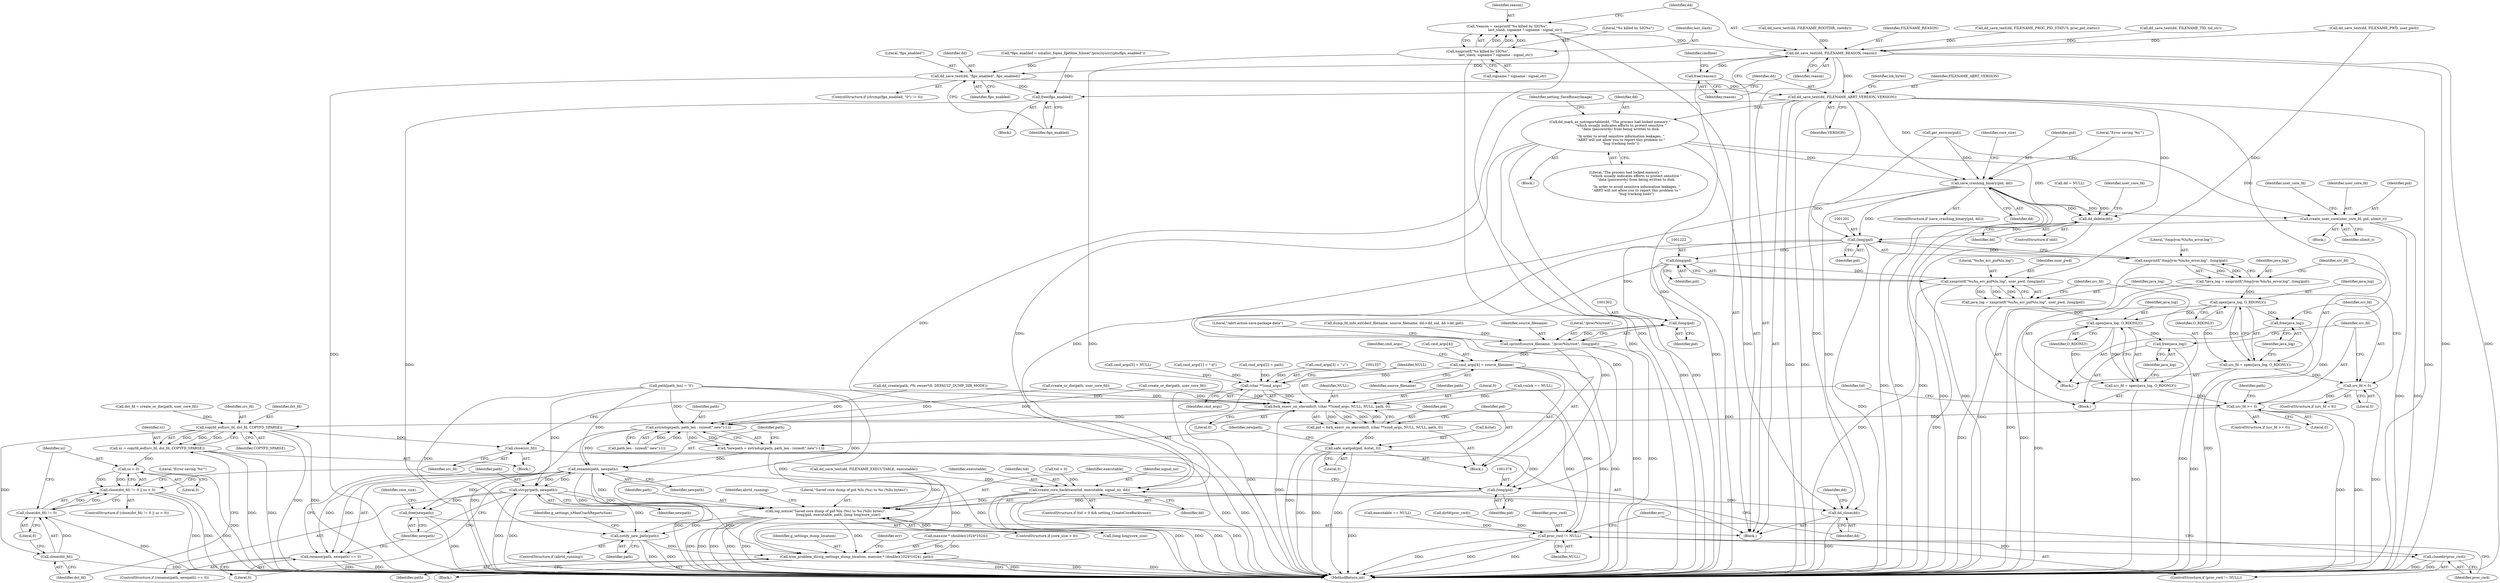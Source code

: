 digraph "0_abrt_3c1b60cfa62d39e5fff5a53a5bc53dae189e740e@API" {
"1001038" [label="(Call,*reason = xasprintf(\"%s killed by SIG%s\",\n                                 last_slash, signame ? signame : signal_str))"];
"1001040" [label="(Call,xasprintf(\"%s killed by SIG%s\",\n                                 last_slash, signame ? signame : signal_str))"];
"1001047" [label="(Call,dd_save_text(dd, FILENAME_REASON, reason))"];
"1001051" [label="(Call,free(reason))"];
"1001081" [label="(Call,dd_save_text(dd, \"fips_enabled\", fips_enabled))"];
"1001085" [label="(Call,free(fips_enabled))"];
"1001087" [label="(Call,dd_save_text(dd, FILENAME_ABRT_VERSION, VERSION))"];
"1001125" [label="(Call,dd_mark_as_notreportable(dd, \"The process had locked memory \"\n                    \"which usually indicates efforts to protect sensitive \"\n                    \"data (passwords) from being written to disk.\n\"\n                    \"In order to avoid sensitive information leakages, \"\n                    \"ABRT will not allow you to report this problem to \"\n                    \"bug tracking tools\"))"];
"1001132" [label="(Call,save_crashing_binary(pid, dd))"];
"1001186" [label="(Call,create_user_core(user_core_fd, pid, ulimit_c))"];
"1001200" [label="(Call,(long)pid)"];
"1001198" [label="(Call,xasprintf(\"/tmp/jvm-%lu/hs_error.log\", (long)pid))"];
"1001196" [label="(Call,*java_log = xasprintf(\"/tmp/jvm-%lu/hs_error.log\", (long)pid))"];
"1001206" [label="(Call,open(java_log, O_RDONLY))"];
"1001204" [label="(Call,src_fd = open(java_log, O_RDONLY))"];
"1001212" [label="(Call,src_fd < 0)"];
"1001232" [label="(Call,src_fd >= 0)"];
"1001250" [label="(Call,copyfd_eof(src_fd, dst_fd, COPYFD_SPARSE))"];
"1001248" [label="(Call,sz = copyfd_eof(src_fd, dst_fd, COPYFD_SPARSE))"];
"1001260" [label="(Call,sz < 0)"];
"1001255" [label="(Call,close(dst_fd) != 0 || sz < 0)"];
"1001257" [label="(Call,close(dst_fd))"];
"1001256" [label="(Call,close(dst_fd) != 0)"];
"1001268" [label="(Call,close(src_fd))"];
"1001209" [label="(Call,free(java_log))"];
"1001226" [label="(Call,open(java_log, O_RDONLY))"];
"1001224" [label="(Call,src_fd = open(java_log, O_RDONLY))"];
"1001229" [label="(Call,free(java_log))"];
"1001221" [label="(Call,(long)pid)"];
"1001218" [label="(Call,xasprintf(\"%s/hs_err_pid%lu.log\", user_pwd, (long)pid))"];
"1001216" [label="(Call,java_log = xasprintf(\"%s/hs_err_pid%lu.log\", user_pwd, (long)pid))"];
"1001301" [label="(Call,(long)pid)"];
"1001298" [label="(Call,sprintf(source_filename, \"/proc/%lu/root\", (long)pid))"];
"1001321" [label="(Call,cmd_args[4] = source_filename)"];
"1001336" [label="(Call,(char **)cmd_args)"];
"1001334" [label="(Call,fork_execv_on_steroids(0, (char **)cmd_args, NULL, NULL, path, 0))"];
"1001332" [label="(Call,pid = fork_execv_on_steroids(0, (char **)cmd_args, NULL, NULL, path, 0))"];
"1001344" [label="(Call,safe_waitpid(pid, &stat, 0))"];
"1001377" [label="(Call,(long)pid)"];
"1001375" [label="(Call,log_notice(\"Saved core dump of pid %lu (%s) to %s (%llu bytes)\",\n                       (long)pid, executable, path, (long long)core_size))"];
"1001387" [label="(Call,notify_new_path(path))"];
"1001405" [label="(Call,trim_problem_dirs(g_settings_dump_location, maxsize * (double)(1024*1024), path))"];
"1001352" [label="(Call,xstrndup(path, path_len - (sizeof(\".new\")-1)))"];
"1001350" [label="(Call,*newpath = xstrndup(path, path_len - (sizeof(\".new\")-1)))"];
"1001362" [label="(Call,rename(path, newpath))"];
"1001361" [label="(Call,rename(path, newpath) == 0)"];
"1001366" [label="(Call,strcpy(path, newpath))"];
"1001369" [label="(Call,free(newpath))"];
"1001440" [label="(Call,proc_cwd != NULL)"];
"1001443" [label="(Call,closedir(proc_cwd))"];
"1001276" [label="(Call,create_core_backtrace(tid, executable, signal_no, dd))"];
"1001281" [label="(Call,dd_close(dd))"];
"1001428" [label="(Call,dd_delete(dd))"];
"1001093" [label="(Identifier,lck_bytes)"];
"1001050" [label="(Identifier,reason)"];
"1001326" [label="(Call,cmd_args[5] = NULL)"];
"1001218" [label="(Call,xasprintf(\"%s/hs_err_pid%lu.log\", user_pwd, (long)pid))"];
"1001084" [label="(Identifier,fips_enabled)"];
"1001088" [label="(Identifier,dd)"];
"1001277" [label="(Identifier,tid)"];
"1001191" [label="(Identifier,user_core_fd)"];
"1001385" [label="(ControlStructure,if (abrtd_running))"];
"1001018" [label="(Call,dd_save_text(dd, FILENAME_TID, tid_str))"];
"1001253" [label="(Identifier,COPYFD_SPARSE)"];
"1001129" [label="(Identifier,setting_SaveBinaryImage)"];
"1001221" [label="(Call,(long)pid)"];
"1001228" [label="(Identifier,O_RDONLY)"];
"1001226" [label="(Call,open(java_log, O_RDONLY))"];
"1001048" [label="(Identifier,dd)"];
"1000783" [label="(Block,)"];
"1001444" [label="(Identifier,proc_cwd)"];
"1001225" [label="(Identifier,src_fd)"];
"1001224" [label="(Call,src_fd = open(java_log, O_RDONLY))"];
"1001350" [label="(Call,*newpath = xstrndup(path, path_len - (sizeof(\".new\")-1)))"];
"1001209" [label="(Call,free(java_log))"];
"1001306" [label="(Call,cmd_args[1] = \"-d\")"];
"1000994" [label="(Call,dd_save_text(dd, FILENAME_EXECUTABLE, executable))"];
"1001185" [label="(Block,)"];
"1001039" [label="(Identifier,reason)"];
"1001360" [label="(ControlStructure,if (rename(path, newpath) == 0))"];
"1001131" [label="(ControlStructure,if (save_crashing_binary(pid, dd)))"];
"1001381" [label="(Identifier,path)"];
"1001043" [label="(Call,signame ? signame : signal_str)"];
"1001405" [label="(Call,trim_problem_dirs(g_settings_dump_location, maxsize * (double)(1024*1024), path))"];
"1001089" [label="(Identifier,FILENAME_ABRT_VERSION)"];
"1001194" [label="(Block,)"];
"1000777" [label="(Call,dd_create(path, /*fs owner*/0, DEFAULT_DUMP_DIR_MODE))"];
"1001373" [label="(Identifier,core_size)"];
"1001299" [label="(Identifier,source_filename)"];
"1001443" [label="(Call,closedir(proc_cwd))"];
"1001297" [label="(Block,)"];
"1001250" [label="(Call,copyfd_eof(src_fd, dst_fd, COPYFD_SPARSE))"];
"1001446" [label="(Identifier,err)"];
"1001012" [label="(Call,dd_save_text(dd, FILENAME_PWD, user_pwd))"];
"1001362" [label="(Call,rename(path, newpath))"];
"1001379" [label="(Identifier,pid)"];
"1001259" [label="(Literal,0)"];
"1001442" [label="(Identifier,NULL)"];
"1001235" [label="(Block,)"];
"1001124" [label="(Block,)"];
"1001387" [label="(Call,notify_new_path(path))"];
"1001087" [label="(Call,dd_save_text(dd, FILENAME_ABRT_VERSION, VERSION))"];
"1001342" [label="(Literal,0)"];
"1001328" [label="(Identifier,cmd_args)"];
"1001074" [label="(Block,)"];
"1001083" [label="(Literal,\"fips_enabled\")"];
"1001364" [label="(Identifier,newpath)"];
"1001215" [label="(Block,)"];
"1001311" [label="(Call,cmd_args[2] = path)"];
"1001202" [label="(Identifier,pid)"];
"1001258" [label="(Identifier,dst_fd)"];
"1001270" [label="(ControlStructure,if (tid > 0 && setting_CreateCoreBacktrace))"];
"1001281" [label="(Call,dd_close(dd))"];
"1001126" [label="(Identifier,dd)"];
"1001232" [label="(Call,src_fd >= 0)"];
"1001340" [label="(Identifier,NULL)"];
"1001354" [label="(Call,path_len - (sizeof(\".new\")-1))"];
"1001231" [label="(ControlStructure,if (src_fd >= 0))"];
"1001321" [label="(Call,cmd_args[4] = source_filename)"];
"1001284" [label="(Identifier,dd)"];
"1001031" [label="(Call,dd_save_text(dd, FILENAME_ROOTDIR, rootdir))"];
"1001233" [label="(Identifier,src_fd)"];
"1001286" [label="(Call,path[path_len] = '\0')"];
"1001416" [label="(Identifier,err)"];
"1001040" [label="(Call,xasprintf(\"%s killed by SIG%s\",\n                                 last_slash, signame ? signame : signal_str))"];
"1001125" [label="(Call,dd_mark_as_notreportable(dd, \"The process had locked memory \"\n                    \"which usually indicates efforts to protect sensitive \"\n                    \"data (passwords) from being written to disk.\n\"\n                    \"In order to avoid sensitive information leakages, \"\n                    \"ABRT will not allow you to report this problem to \"\n                    \"bug tracking tools\"))"];
"1001187" [label="(Identifier,user_core_fd)"];
"1001242" [label="(Call,dst_fd = create_or_die(path, user_core_fd))"];
"1001249" [label="(Identifier,sz)"];
"1001260" [label="(Call,sz < 0)"];
"1001227" [label="(Identifier,java_log)"];
"1001380" [label="(Identifier,executable)"];
"1001142" [label="(Identifier,core_size)"];
"1001344" [label="(Call,safe_waitpid(pid, &stat, 0))"];
"1001068" [label="(Call,*fips_enabled = xmalloc_fopen_fgetline_fclose(\"/proc/sys/crypto/fips_enabled\"))"];
"1001133" [label="(Identifier,pid)"];
"1001382" [label="(Call,(long long)core_size)"];
"1001363" [label="(Identifier,path)"];
"1001273" [label="(Identifier,tid)"];
"1001198" [label="(Call,xasprintf(\"/tmp/jvm-%lu/hs_error.log\", (long)pid))"];
"1001038" [label="(Call,*reason = xasprintf(\"%s killed by SIG%s\",\n                                 last_slash, signame ? signame : signal_str))"];
"1001301" [label="(Call,(long)pid)"];
"1001208" [label="(Identifier,O_RDONLY)"];
"1001300" [label="(Literal,\"/proc/%lu/root\")"];
"1001388" [label="(Identifier,path)"];
"1001370" [label="(Identifier,newpath)"];
"1001432" [label="(Identifier,user_core_fd)"];
"1001207" [label="(Identifier,java_log)"];
"1001276" [label="(Call,create_core_backtrace(tid, executable, signal_no, dd))"];
"1001351" [label="(Identifier,newpath)"];
"1001332" [label="(Call,pid = fork_execv_on_steroids(0, (char **)cmd_args, NULL, NULL, path, 0))"];
"1001041" [label="(Literal,\"%s killed by SIG%s\")"];
"1001238" [label="(Identifier,path)"];
"1001280" [label="(Identifier,dd)"];
"1001211" [label="(ControlStructure,if (src_fd < 0))"];
"1001049" [label="(Identifier,FILENAME_REASON)"];
"1001132" [label="(Call,save_crashing_binary(pid, dd))"];
"1001269" [label="(Identifier,src_fd)"];
"1001325" [label="(Identifier,source_filename)"];
"1001210" [label="(Identifier,java_log)"];
"1001219" [label="(Literal,\"%s/hs_err_pid%lu.log\")"];
"1001205" [label="(Identifier,src_fd)"];
"1001251" [label="(Identifier,src_fd)"];
"1001252" [label="(Identifier,dst_fd)"];
"1001367" [label="(Identifier,path)"];
"1001055" [label="(Identifier,cmdline)"];
"1001217" [label="(Identifier,java_log)"];
"1001244" [label="(Call,create_or_die(path, user_core_fd))"];
"1001081" [label="(Call,dd_save_text(dd, \"fips_enabled\", fips_enabled))"];
"1001322" [label="(Call,cmd_args[4])"];
"1001216" [label="(Call,java_log = xasprintf(\"%s/hs_err_pid%lu.log\", user_pwd, (long)pid))"];
"1001272" [label="(Call,tid > 0)"];
"1001365" [label="(Literal,0)"];
"1001052" [label="(Identifier,reason)"];
"1001213" [label="(Identifier,src_fd)"];
"1001426" [label="(ControlStructure,if (dd))"];
"1001352" [label="(Call,xstrndup(path, path_len - (sizeof(\".new\")-1)))"];
"1001279" [label="(Identifier,signal_no)"];
"1001127" [label="(Literal,\"The process had locked memory \"\n                    \"which usually indicates efforts to protect sensitive \"\n                    \"data (passwords) from being written to disk.\n\"\n                    \"In order to avoid sensitive information leakages, \"\n                    \"ABRT will not allow you to report this problem to \"\n                    \"bug tracking tools\")"];
"1001303" [label="(Identifier,pid)"];
"1001341" [label="(Identifier,path)"];
"1001428" [label="(Call,dd_delete(dd))"];
"1001305" [label="(Literal,\"/abrt-action-save-package-data\")"];
"1001361" [label="(Call,rename(path, newpath) == 0)"];
"1001063" [label="(Call,get_environ(pid))"];
"1001075" [label="(ControlStructure,if (strcmp(fips_enabled, \"0\") != 0))"];
"1001377" [label="(Call,(long)pid)"];
"1001188" [label="(Identifier,pid)"];
"1001261" [label="(Identifier,sz)"];
"1001257" [label="(Call,close(dst_fd))"];
"1001447" [label="(MethodReturn,int)"];
"1001282" [label="(Identifier,dd)"];
"1001234" [label="(Literal,0)"];
"1001254" [label="(ControlStructure,if (close(dst_fd) != 0 || sz < 0))"];
"1001336" [label="(Call,(char **)cmd_args)"];
"1001439" [label="(ControlStructure,if (proc_cwd != NULL))"];
"1001348" [label="(Literal,0)"];
"1001214" [label="(Literal,0)"];
"1001230" [label="(Identifier,java_log)"];
"1001200" [label="(Call,(long)pid)"];
"1001150" [label="(Call,create_or_die(path, user_core_fd))"];
"1001386" [label="(Identifier,abrtd_running)"];
"1001047" [label="(Call,dd_save_text(dd, FILENAME_REASON, reason))"];
"1001204" [label="(Call,src_fd = open(java_log, O_RDONLY))"];
"1001265" [label="(Literal,\"Error saving '%s'\")"];
"1001255" [label="(Call,close(dst_fd) != 0 || sz < 0)"];
"1001082" [label="(Identifier,dd)"];
"1001268" [label="(Call,close(src_fd))"];
"1001090" [label="(Identifier,VERSION)"];
"1000885" [label="(Call,dump_fd_info_ext(dest_filename, source_filename, dd->dd_uid, dd->dd_gid))"];
"1001391" [label="(Identifier,g_settings_nMaxCrashReportsSize)"];
"1001042" [label="(Identifier,last_slash)"];
"1001199" [label="(Literal,\"/tmp/jvm-%lu/hs_error.log\")"];
"1001262" [label="(Literal,0)"];
"1001407" [label="(Call,maxsize * (double)(1024*1024))"];
"1001429" [label="(Identifier,dd)"];
"1001316" [label="(Call,cmd_args[3] = \"-r\")"];
"1001333" [label="(Identifier,pid)"];
"1001440" [label="(Call,proc_cwd != NULL)"];
"1001051" [label="(Call,free(reason))"];
"1001196" [label="(Call,*java_log = xasprintf(\"/tmp/jvm-%lu/hs_error.log\", (long)pid))"];
"1001375" [label="(Call,log_notice(\"Saved core dump of pid %lu (%s) to %s (%llu bytes)\",\n                       (long)pid, executable, path, (long long)core_size))"];
"1001353" [label="(Identifier,path)"];
"1001414" [label="(Identifier,path)"];
"1001406" [label="(Identifier,g_settings_dump_location)"];
"1001335" [label="(Literal,0)"];
"1001186" [label="(Call,create_user_core(user_core_fd, pid, ulimit_c))"];
"1001206" [label="(Call,open(java_log, O_RDONLY))"];
"1001339" [label="(Identifier,NULL)"];
"1001085" [label="(Call,free(fips_enabled))"];
"1001102" [label="(Call,vmlck == NULL)"];
"1001248" [label="(Call,sz = copyfd_eof(src_fd, dst_fd, COPYFD_SPARSE))"];
"1001345" [label="(Identifier,pid)"];
"1001006" [label="(Call,dd_save_text(dd, FILENAME_PROC_PID_STATUS, proc_pid_status))"];
"1001371" [label="(ControlStructure,if (core_size > 0))"];
"1001086" [label="(Identifier,fips_enabled)"];
"1001134" [label="(Identifier,dd)"];
"1001137" [label="(Literal,\"Error saving '%s'\")"];
"1001376" [label="(Literal,\"Saved core dump of pid %lu (%s) to %s (%llu bytes)\")"];
"1001334" [label="(Call,fork_execv_on_steroids(0, (char **)cmd_args, NULL, NULL, path, 0))"];
"1001366" [label="(Call,strcpy(path, newpath))"];
"1001346" [label="(Call,&stat)"];
"1001298" [label="(Call,sprintf(source_filename, \"/proc/%lu/root\", (long)pid))"];
"1000579" [label="(Call,executable == NULL)"];
"1001220" [label="(Identifier,user_pwd)"];
"1001278" [label="(Identifier,executable)"];
"1001435" [label="(Call,dirfd(proc_cwd))"];
"1001229" [label="(Call,free(java_log))"];
"1001256" [label="(Call,close(dst_fd) != 0)"];
"1001189" [label="(Identifier,ulimit_c)"];
"1001283" [label="(Call,dd = NULL)"];
"1001393" [label="(Block,)"];
"1001338" [label="(Identifier,cmd_args)"];
"1001212" [label="(Call,src_fd < 0)"];
"1001369" [label="(Call,free(newpath))"];
"1001223" [label="(Identifier,pid)"];
"1001441" [label="(Identifier,proc_cwd)"];
"1001368" [label="(Identifier,newpath)"];
"1001197" [label="(Identifier,java_log)"];
"1001038" -> "1000783"  [label="AST: "];
"1001038" -> "1001040"  [label="CFG: "];
"1001039" -> "1001038"  [label="AST: "];
"1001040" -> "1001038"  [label="AST: "];
"1001048" -> "1001038"  [label="CFG: "];
"1001038" -> "1001447"  [label="DDG: "];
"1001040" -> "1001038"  [label="DDG: "];
"1001040" -> "1001038"  [label="DDG: "];
"1001040" -> "1001038"  [label="DDG: "];
"1001038" -> "1001047"  [label="DDG: "];
"1001040" -> "1001043"  [label="CFG: "];
"1001041" -> "1001040"  [label="AST: "];
"1001042" -> "1001040"  [label="AST: "];
"1001043" -> "1001040"  [label="AST: "];
"1001040" -> "1001447"  [label="DDG: "];
"1001040" -> "1001447"  [label="DDG: "];
"1001047" -> "1000783"  [label="AST: "];
"1001047" -> "1001050"  [label="CFG: "];
"1001048" -> "1001047"  [label="AST: "];
"1001049" -> "1001047"  [label="AST: "];
"1001050" -> "1001047"  [label="AST: "];
"1001052" -> "1001047"  [label="CFG: "];
"1001047" -> "1001447"  [label="DDG: "];
"1001047" -> "1001447"  [label="DDG: "];
"1001006" -> "1001047"  [label="DDG: "];
"1001018" -> "1001047"  [label="DDG: "];
"1001012" -> "1001047"  [label="DDG: "];
"1001031" -> "1001047"  [label="DDG: "];
"1001047" -> "1001051"  [label="DDG: "];
"1001047" -> "1001081"  [label="DDG: "];
"1001047" -> "1001087"  [label="DDG: "];
"1001051" -> "1000783"  [label="AST: "];
"1001051" -> "1001052"  [label="CFG: "];
"1001052" -> "1001051"  [label="AST: "];
"1001055" -> "1001051"  [label="CFG: "];
"1001051" -> "1001447"  [label="DDG: "];
"1001081" -> "1001075"  [label="AST: "];
"1001081" -> "1001084"  [label="CFG: "];
"1001082" -> "1001081"  [label="AST: "];
"1001083" -> "1001081"  [label="AST: "];
"1001084" -> "1001081"  [label="AST: "];
"1001086" -> "1001081"  [label="CFG: "];
"1001081" -> "1001447"  [label="DDG: "];
"1001068" -> "1001081"  [label="DDG: "];
"1001081" -> "1001085"  [label="DDG: "];
"1001081" -> "1001087"  [label="DDG: "];
"1001085" -> "1001074"  [label="AST: "];
"1001085" -> "1001086"  [label="CFG: "];
"1001086" -> "1001085"  [label="AST: "];
"1001088" -> "1001085"  [label="CFG: "];
"1001085" -> "1001447"  [label="DDG: "];
"1001068" -> "1001085"  [label="DDG: "];
"1001087" -> "1000783"  [label="AST: "];
"1001087" -> "1001090"  [label="CFG: "];
"1001088" -> "1001087"  [label="AST: "];
"1001089" -> "1001087"  [label="AST: "];
"1001090" -> "1001087"  [label="AST: "];
"1001093" -> "1001087"  [label="CFG: "];
"1001087" -> "1001447"  [label="DDG: "];
"1001087" -> "1001447"  [label="DDG: "];
"1001087" -> "1001447"  [label="DDG: "];
"1001087" -> "1001447"  [label="DDG: "];
"1001087" -> "1001125"  [label="DDG: "];
"1001087" -> "1001132"  [label="DDG: "];
"1001087" -> "1001276"  [label="DDG: "];
"1001087" -> "1001281"  [label="DDG: "];
"1001087" -> "1001428"  [label="DDG: "];
"1001125" -> "1001124"  [label="AST: "];
"1001125" -> "1001127"  [label="CFG: "];
"1001126" -> "1001125"  [label="AST: "];
"1001127" -> "1001125"  [label="AST: "];
"1001129" -> "1001125"  [label="CFG: "];
"1001125" -> "1001447"  [label="DDG: "];
"1001125" -> "1001447"  [label="DDG: "];
"1001125" -> "1001132"  [label="DDG: "];
"1001125" -> "1001276"  [label="DDG: "];
"1001125" -> "1001281"  [label="DDG: "];
"1001125" -> "1001428"  [label="DDG: "];
"1001132" -> "1001131"  [label="AST: "];
"1001132" -> "1001134"  [label="CFG: "];
"1001133" -> "1001132"  [label="AST: "];
"1001134" -> "1001132"  [label="AST: "];
"1001137" -> "1001132"  [label="CFG: "];
"1001142" -> "1001132"  [label="CFG: "];
"1001132" -> "1001447"  [label="DDG: "];
"1001132" -> "1001447"  [label="DDG: "];
"1001132" -> "1001447"  [label="DDG: "];
"1001063" -> "1001132"  [label="DDG: "];
"1001132" -> "1001186"  [label="DDG: "];
"1001132" -> "1001200"  [label="DDG: "];
"1001132" -> "1001276"  [label="DDG: "];
"1001132" -> "1001281"  [label="DDG: "];
"1001132" -> "1001428"  [label="DDG: "];
"1001186" -> "1001185"  [label="AST: "];
"1001186" -> "1001189"  [label="CFG: "];
"1001187" -> "1001186"  [label="AST: "];
"1001188" -> "1001186"  [label="AST: "];
"1001189" -> "1001186"  [label="AST: "];
"1001191" -> "1001186"  [label="CFG: "];
"1001186" -> "1001447"  [label="DDG: "];
"1001186" -> "1001447"  [label="DDG: "];
"1001063" -> "1001186"  [label="DDG: "];
"1001186" -> "1001200"  [label="DDG: "];
"1001200" -> "1001198"  [label="AST: "];
"1001200" -> "1001202"  [label="CFG: "];
"1001201" -> "1001200"  [label="AST: "];
"1001202" -> "1001200"  [label="AST: "];
"1001198" -> "1001200"  [label="CFG: "];
"1001200" -> "1001447"  [label="DDG: "];
"1001200" -> "1001198"  [label="DDG: "];
"1001063" -> "1001200"  [label="DDG: "];
"1001200" -> "1001221"  [label="DDG: "];
"1001200" -> "1001301"  [label="DDG: "];
"1001200" -> "1001377"  [label="DDG: "];
"1001198" -> "1001196"  [label="AST: "];
"1001199" -> "1001198"  [label="AST: "];
"1001196" -> "1001198"  [label="CFG: "];
"1001198" -> "1001447"  [label="DDG: "];
"1001198" -> "1001196"  [label="DDG: "];
"1001198" -> "1001196"  [label="DDG: "];
"1001196" -> "1001194"  [label="AST: "];
"1001197" -> "1001196"  [label="AST: "];
"1001205" -> "1001196"  [label="CFG: "];
"1001196" -> "1001447"  [label="DDG: "];
"1001196" -> "1001206"  [label="DDG: "];
"1001206" -> "1001204"  [label="AST: "];
"1001206" -> "1001208"  [label="CFG: "];
"1001207" -> "1001206"  [label="AST: "];
"1001208" -> "1001206"  [label="AST: "];
"1001204" -> "1001206"  [label="CFG: "];
"1001206" -> "1001447"  [label="DDG: "];
"1001206" -> "1001204"  [label="DDG: "];
"1001206" -> "1001204"  [label="DDG: "];
"1001206" -> "1001209"  [label="DDG: "];
"1001206" -> "1001226"  [label="DDG: "];
"1001204" -> "1001194"  [label="AST: "];
"1001205" -> "1001204"  [label="AST: "];
"1001210" -> "1001204"  [label="CFG: "];
"1001204" -> "1001447"  [label="DDG: "];
"1001204" -> "1001212"  [label="DDG: "];
"1001212" -> "1001211"  [label="AST: "];
"1001212" -> "1001214"  [label="CFG: "];
"1001213" -> "1001212"  [label="AST: "];
"1001214" -> "1001212"  [label="AST: "];
"1001217" -> "1001212"  [label="CFG: "];
"1001233" -> "1001212"  [label="CFG: "];
"1001212" -> "1001447"  [label="DDG: "];
"1001212" -> "1001232"  [label="DDG: "];
"1001232" -> "1001231"  [label="AST: "];
"1001232" -> "1001234"  [label="CFG: "];
"1001233" -> "1001232"  [label="AST: "];
"1001234" -> "1001232"  [label="AST: "];
"1001238" -> "1001232"  [label="CFG: "];
"1001273" -> "1001232"  [label="CFG: "];
"1001232" -> "1001447"  [label="DDG: "];
"1001232" -> "1001447"  [label="DDG: "];
"1001224" -> "1001232"  [label="DDG: "];
"1001232" -> "1001250"  [label="DDG: "];
"1001250" -> "1001248"  [label="AST: "];
"1001250" -> "1001253"  [label="CFG: "];
"1001251" -> "1001250"  [label="AST: "];
"1001252" -> "1001250"  [label="AST: "];
"1001253" -> "1001250"  [label="AST: "];
"1001248" -> "1001250"  [label="CFG: "];
"1001250" -> "1001447"  [label="DDG: "];
"1001250" -> "1001447"  [label="DDG: "];
"1001250" -> "1001248"  [label="DDG: "];
"1001250" -> "1001248"  [label="DDG: "];
"1001250" -> "1001248"  [label="DDG: "];
"1001242" -> "1001250"  [label="DDG: "];
"1001250" -> "1001257"  [label="DDG: "];
"1001250" -> "1001268"  [label="DDG: "];
"1001248" -> "1001235"  [label="AST: "];
"1001249" -> "1001248"  [label="AST: "];
"1001258" -> "1001248"  [label="CFG: "];
"1001248" -> "1001447"  [label="DDG: "];
"1001248" -> "1001447"  [label="DDG: "];
"1001248" -> "1001260"  [label="DDG: "];
"1001260" -> "1001255"  [label="AST: "];
"1001260" -> "1001262"  [label="CFG: "];
"1001261" -> "1001260"  [label="AST: "];
"1001262" -> "1001260"  [label="AST: "];
"1001255" -> "1001260"  [label="CFG: "];
"1001260" -> "1001447"  [label="DDG: "];
"1001260" -> "1001255"  [label="DDG: "];
"1001260" -> "1001255"  [label="DDG: "];
"1001255" -> "1001254"  [label="AST: "];
"1001255" -> "1001256"  [label="CFG: "];
"1001256" -> "1001255"  [label="AST: "];
"1001265" -> "1001255"  [label="CFG: "];
"1001269" -> "1001255"  [label="CFG: "];
"1001255" -> "1001447"  [label="DDG: "];
"1001255" -> "1001447"  [label="DDG: "];
"1001255" -> "1001447"  [label="DDG: "];
"1001256" -> "1001255"  [label="DDG: "];
"1001256" -> "1001255"  [label="DDG: "];
"1001257" -> "1001256"  [label="AST: "];
"1001257" -> "1001258"  [label="CFG: "];
"1001258" -> "1001257"  [label="AST: "];
"1001259" -> "1001257"  [label="CFG: "];
"1001257" -> "1001447"  [label="DDG: "];
"1001257" -> "1001256"  [label="DDG: "];
"1001256" -> "1001259"  [label="CFG: "];
"1001259" -> "1001256"  [label="AST: "];
"1001261" -> "1001256"  [label="CFG: "];
"1001256" -> "1001447"  [label="DDG: "];
"1001268" -> "1001235"  [label="AST: "];
"1001268" -> "1001269"  [label="CFG: "];
"1001269" -> "1001268"  [label="AST: "];
"1001273" -> "1001268"  [label="CFG: "];
"1001268" -> "1001447"  [label="DDG: "];
"1001268" -> "1001447"  [label="DDG: "];
"1001209" -> "1001194"  [label="AST: "];
"1001209" -> "1001210"  [label="CFG: "];
"1001210" -> "1001209"  [label="AST: "];
"1001213" -> "1001209"  [label="CFG: "];
"1001209" -> "1001447"  [label="DDG: "];
"1001226" -> "1001224"  [label="AST: "];
"1001226" -> "1001228"  [label="CFG: "];
"1001227" -> "1001226"  [label="AST: "];
"1001228" -> "1001226"  [label="AST: "];
"1001224" -> "1001226"  [label="CFG: "];
"1001226" -> "1001447"  [label="DDG: "];
"1001226" -> "1001224"  [label="DDG: "];
"1001226" -> "1001224"  [label="DDG: "];
"1001216" -> "1001226"  [label="DDG: "];
"1001226" -> "1001229"  [label="DDG: "];
"1001224" -> "1001215"  [label="AST: "];
"1001225" -> "1001224"  [label="AST: "];
"1001230" -> "1001224"  [label="CFG: "];
"1001224" -> "1001447"  [label="DDG: "];
"1001229" -> "1001215"  [label="AST: "];
"1001229" -> "1001230"  [label="CFG: "];
"1001230" -> "1001229"  [label="AST: "];
"1001233" -> "1001229"  [label="CFG: "];
"1001229" -> "1001447"  [label="DDG: "];
"1001221" -> "1001218"  [label="AST: "];
"1001221" -> "1001223"  [label="CFG: "];
"1001222" -> "1001221"  [label="AST: "];
"1001223" -> "1001221"  [label="AST: "];
"1001218" -> "1001221"  [label="CFG: "];
"1001221" -> "1001447"  [label="DDG: "];
"1001221" -> "1001218"  [label="DDG: "];
"1001221" -> "1001301"  [label="DDG: "];
"1001221" -> "1001377"  [label="DDG: "];
"1001218" -> "1001216"  [label="AST: "];
"1001219" -> "1001218"  [label="AST: "];
"1001220" -> "1001218"  [label="AST: "];
"1001216" -> "1001218"  [label="CFG: "];
"1001218" -> "1001447"  [label="DDG: "];
"1001218" -> "1001447"  [label="DDG: "];
"1001218" -> "1001216"  [label="DDG: "];
"1001218" -> "1001216"  [label="DDG: "];
"1001218" -> "1001216"  [label="DDG: "];
"1001012" -> "1001218"  [label="DDG: "];
"1001216" -> "1001215"  [label="AST: "];
"1001217" -> "1001216"  [label="AST: "];
"1001225" -> "1001216"  [label="CFG: "];
"1001216" -> "1001447"  [label="DDG: "];
"1001301" -> "1001298"  [label="AST: "];
"1001301" -> "1001303"  [label="CFG: "];
"1001302" -> "1001301"  [label="AST: "];
"1001303" -> "1001301"  [label="AST: "];
"1001298" -> "1001301"  [label="CFG: "];
"1001301" -> "1001298"  [label="DDG: "];
"1001298" -> "1001297"  [label="AST: "];
"1001299" -> "1001298"  [label="AST: "];
"1001300" -> "1001298"  [label="AST: "];
"1001305" -> "1001298"  [label="CFG: "];
"1001298" -> "1001447"  [label="DDG: "];
"1001298" -> "1001447"  [label="DDG: "];
"1000885" -> "1001298"  [label="DDG: "];
"1001298" -> "1001321"  [label="DDG: "];
"1001321" -> "1001297"  [label="AST: "];
"1001321" -> "1001325"  [label="CFG: "];
"1001322" -> "1001321"  [label="AST: "];
"1001325" -> "1001321"  [label="AST: "];
"1001328" -> "1001321"  [label="CFG: "];
"1001321" -> "1001447"  [label="DDG: "];
"1001321" -> "1001447"  [label="DDG: "];
"1001321" -> "1001336"  [label="DDG: "];
"1001336" -> "1001334"  [label="AST: "];
"1001336" -> "1001338"  [label="CFG: "];
"1001337" -> "1001336"  [label="AST: "];
"1001338" -> "1001336"  [label="AST: "];
"1001339" -> "1001336"  [label="CFG: "];
"1001336" -> "1001447"  [label="DDG: "];
"1001336" -> "1001334"  [label="DDG: "];
"1001311" -> "1001336"  [label="DDG: "];
"1001306" -> "1001336"  [label="DDG: "];
"1001316" -> "1001336"  [label="DDG: "];
"1001326" -> "1001336"  [label="DDG: "];
"1001334" -> "1001332"  [label="AST: "];
"1001334" -> "1001342"  [label="CFG: "];
"1001335" -> "1001334"  [label="AST: "];
"1001339" -> "1001334"  [label="AST: "];
"1001340" -> "1001334"  [label="AST: "];
"1001341" -> "1001334"  [label="AST: "];
"1001342" -> "1001334"  [label="AST: "];
"1001332" -> "1001334"  [label="CFG: "];
"1001334" -> "1001447"  [label="DDG: "];
"1001334" -> "1001332"  [label="DDG: "];
"1001334" -> "1001332"  [label="DDG: "];
"1001334" -> "1001332"  [label="DDG: "];
"1001334" -> "1001332"  [label="DDG: "];
"1001102" -> "1001334"  [label="DDG: "];
"1001286" -> "1001334"  [label="DDG: "];
"1001150" -> "1001334"  [label="DDG: "];
"1000777" -> "1001334"  [label="DDG: "];
"1001244" -> "1001334"  [label="DDG: "];
"1001334" -> "1001352"  [label="DDG: "];
"1001334" -> "1001440"  [label="DDG: "];
"1001332" -> "1001297"  [label="AST: "];
"1001333" -> "1001332"  [label="AST: "];
"1001345" -> "1001332"  [label="CFG: "];
"1001332" -> "1001447"  [label="DDG: "];
"1001332" -> "1001344"  [label="DDG: "];
"1001344" -> "1001297"  [label="AST: "];
"1001344" -> "1001348"  [label="CFG: "];
"1001345" -> "1001344"  [label="AST: "];
"1001346" -> "1001344"  [label="AST: "];
"1001348" -> "1001344"  [label="AST: "];
"1001351" -> "1001344"  [label="CFG: "];
"1001344" -> "1001447"  [label="DDG: "];
"1001344" -> "1001447"  [label="DDG: "];
"1001344" -> "1001447"  [label="DDG: "];
"1001344" -> "1001377"  [label="DDG: "];
"1001377" -> "1001375"  [label="AST: "];
"1001377" -> "1001379"  [label="CFG: "];
"1001378" -> "1001377"  [label="AST: "];
"1001379" -> "1001377"  [label="AST: "];
"1001380" -> "1001377"  [label="CFG: "];
"1001377" -> "1001447"  [label="DDG: "];
"1001377" -> "1001375"  [label="DDG: "];
"1001375" -> "1001371"  [label="AST: "];
"1001375" -> "1001382"  [label="CFG: "];
"1001376" -> "1001375"  [label="AST: "];
"1001380" -> "1001375"  [label="AST: "];
"1001381" -> "1001375"  [label="AST: "];
"1001382" -> "1001375"  [label="AST: "];
"1001386" -> "1001375"  [label="CFG: "];
"1001375" -> "1001447"  [label="DDG: "];
"1001375" -> "1001447"  [label="DDG: "];
"1001375" -> "1001447"  [label="DDG: "];
"1001375" -> "1001447"  [label="DDG: "];
"1001375" -> "1001447"  [label="DDG: "];
"1001276" -> "1001375"  [label="DDG: "];
"1000994" -> "1001375"  [label="DDG: "];
"1001362" -> "1001375"  [label="DDG: "];
"1001366" -> "1001375"  [label="DDG: "];
"1001286" -> "1001375"  [label="DDG: "];
"1001382" -> "1001375"  [label="DDG: "];
"1001375" -> "1001387"  [label="DDG: "];
"1001375" -> "1001405"  [label="DDG: "];
"1001387" -> "1001385"  [label="AST: "];
"1001387" -> "1001388"  [label="CFG: "];
"1001388" -> "1001387"  [label="AST: "];
"1001391" -> "1001387"  [label="CFG: "];
"1001387" -> "1001447"  [label="DDG: "];
"1001387" -> "1001447"  [label="DDG: "];
"1001362" -> "1001387"  [label="DDG: "];
"1001366" -> "1001387"  [label="DDG: "];
"1001286" -> "1001387"  [label="DDG: "];
"1001387" -> "1001405"  [label="DDG: "];
"1001405" -> "1001393"  [label="AST: "];
"1001405" -> "1001414"  [label="CFG: "];
"1001406" -> "1001405"  [label="AST: "];
"1001407" -> "1001405"  [label="AST: "];
"1001414" -> "1001405"  [label="AST: "];
"1001416" -> "1001405"  [label="CFG: "];
"1001405" -> "1001447"  [label="DDG: "];
"1001405" -> "1001447"  [label="DDG: "];
"1001405" -> "1001447"  [label="DDG: "];
"1001405" -> "1001447"  [label="DDG: "];
"1001407" -> "1001405"  [label="DDG: "];
"1001407" -> "1001405"  [label="DDG: "];
"1001362" -> "1001405"  [label="DDG: "];
"1001366" -> "1001405"  [label="DDG: "];
"1001286" -> "1001405"  [label="DDG: "];
"1001352" -> "1001350"  [label="AST: "];
"1001352" -> "1001354"  [label="CFG: "];
"1001353" -> "1001352"  [label="AST: "];
"1001354" -> "1001352"  [label="AST: "];
"1001350" -> "1001352"  [label="CFG: "];
"1001352" -> "1001447"  [label="DDG: "];
"1001352" -> "1001350"  [label="DDG: "];
"1001352" -> "1001350"  [label="DDG: "];
"1001150" -> "1001352"  [label="DDG: "];
"1000777" -> "1001352"  [label="DDG: "];
"1001286" -> "1001352"  [label="DDG: "];
"1001244" -> "1001352"  [label="DDG: "];
"1001354" -> "1001352"  [label="DDG: "];
"1001354" -> "1001352"  [label="DDG: "];
"1001352" -> "1001362"  [label="DDG: "];
"1001350" -> "1000783"  [label="AST: "];
"1001351" -> "1001350"  [label="AST: "];
"1001363" -> "1001350"  [label="CFG: "];
"1001350" -> "1001447"  [label="DDG: "];
"1001350" -> "1001362"  [label="DDG: "];
"1001362" -> "1001361"  [label="AST: "];
"1001362" -> "1001364"  [label="CFG: "];
"1001363" -> "1001362"  [label="AST: "];
"1001364" -> "1001362"  [label="AST: "];
"1001365" -> "1001362"  [label="CFG: "];
"1001362" -> "1001447"  [label="DDG: "];
"1001362" -> "1001361"  [label="DDG: "];
"1001362" -> "1001361"  [label="DDG: "];
"1001286" -> "1001362"  [label="DDG: "];
"1001362" -> "1001366"  [label="DDG: "];
"1001362" -> "1001366"  [label="DDG: "];
"1001362" -> "1001369"  [label="DDG: "];
"1001361" -> "1001360"  [label="AST: "];
"1001361" -> "1001365"  [label="CFG: "];
"1001365" -> "1001361"  [label="AST: "];
"1001367" -> "1001361"  [label="CFG: "];
"1001370" -> "1001361"  [label="CFG: "];
"1001361" -> "1001447"  [label="DDG: "];
"1001361" -> "1001447"  [label="DDG: "];
"1001366" -> "1001360"  [label="AST: "];
"1001366" -> "1001368"  [label="CFG: "];
"1001367" -> "1001366"  [label="AST: "];
"1001368" -> "1001366"  [label="AST: "];
"1001370" -> "1001366"  [label="CFG: "];
"1001366" -> "1001447"  [label="DDG: "];
"1001366" -> "1001447"  [label="DDG: "];
"1001286" -> "1001366"  [label="DDG: "];
"1001366" -> "1001369"  [label="DDG: "];
"1001369" -> "1000783"  [label="AST: "];
"1001369" -> "1001370"  [label="CFG: "];
"1001370" -> "1001369"  [label="AST: "];
"1001373" -> "1001369"  [label="CFG: "];
"1001369" -> "1001447"  [label="DDG: "];
"1001440" -> "1001439"  [label="AST: "];
"1001440" -> "1001442"  [label="CFG: "];
"1001441" -> "1001440"  [label="AST: "];
"1001442" -> "1001440"  [label="AST: "];
"1001444" -> "1001440"  [label="CFG: "];
"1001446" -> "1001440"  [label="CFG: "];
"1001440" -> "1001447"  [label="DDG: "];
"1001440" -> "1001447"  [label="DDG: "];
"1001440" -> "1001447"  [label="DDG: "];
"1001435" -> "1001440"  [label="DDG: "];
"1001102" -> "1001440"  [label="DDG: "];
"1000579" -> "1001440"  [label="DDG: "];
"1001440" -> "1001443"  [label="DDG: "];
"1001443" -> "1001439"  [label="AST: "];
"1001443" -> "1001444"  [label="CFG: "];
"1001444" -> "1001443"  [label="AST: "];
"1001446" -> "1001443"  [label="CFG: "];
"1001443" -> "1001447"  [label="DDG: "];
"1001443" -> "1001447"  [label="DDG: "];
"1001276" -> "1001270"  [label="AST: "];
"1001276" -> "1001280"  [label="CFG: "];
"1001277" -> "1001276"  [label="AST: "];
"1001278" -> "1001276"  [label="AST: "];
"1001279" -> "1001276"  [label="AST: "];
"1001280" -> "1001276"  [label="AST: "];
"1001282" -> "1001276"  [label="CFG: "];
"1001276" -> "1001447"  [label="DDG: "];
"1001276" -> "1001447"  [label="DDG: "];
"1001276" -> "1001447"  [label="DDG: "];
"1001276" -> "1001447"  [label="DDG: "];
"1001272" -> "1001276"  [label="DDG: "];
"1000994" -> "1001276"  [label="DDG: "];
"1001276" -> "1001281"  [label="DDG: "];
"1001281" -> "1000783"  [label="AST: "];
"1001281" -> "1001282"  [label="CFG: "];
"1001282" -> "1001281"  [label="AST: "];
"1001284" -> "1001281"  [label="CFG: "];
"1001281" -> "1001447"  [label="DDG: "];
"1001428" -> "1001426"  [label="AST: "];
"1001428" -> "1001429"  [label="CFG: "];
"1001429" -> "1001428"  [label="AST: "];
"1001432" -> "1001428"  [label="CFG: "];
"1001428" -> "1001447"  [label="DDG: "];
"1001428" -> "1001447"  [label="DDG: "];
"1001283" -> "1001428"  [label="DDG: "];
}

